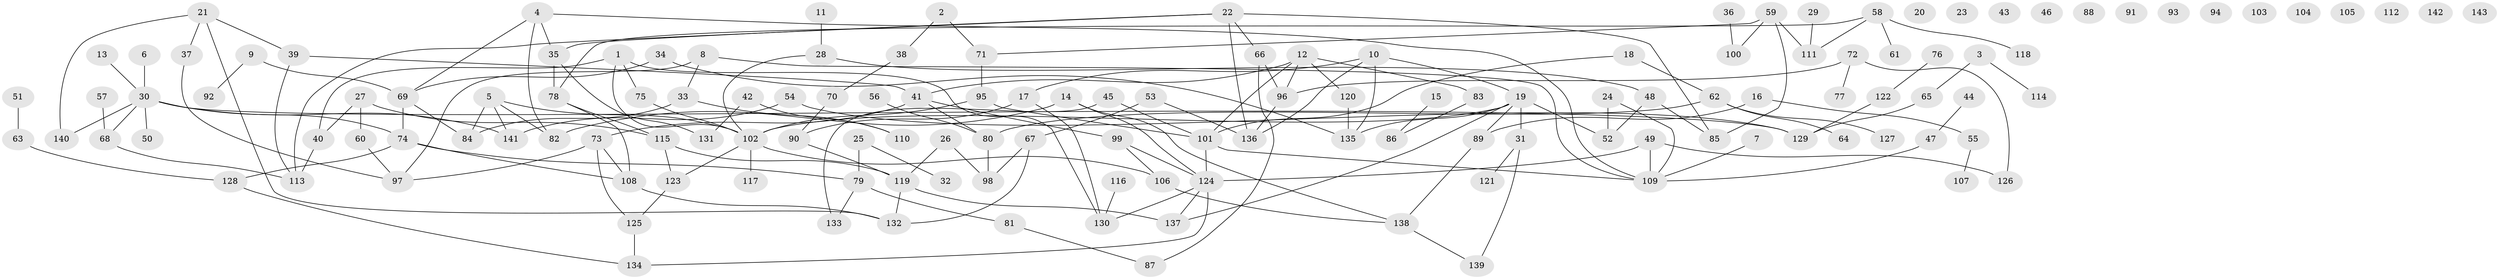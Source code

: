 // Generated by graph-tools (version 1.1) at 2025/49/03/09/25 03:49:06]
// undirected, 143 vertices, 182 edges
graph export_dot {
graph [start="1"]
  node [color=gray90,style=filled];
  1;
  2;
  3;
  4;
  5;
  6;
  7;
  8;
  9;
  10;
  11;
  12;
  13;
  14;
  15;
  16;
  17;
  18;
  19;
  20;
  21;
  22;
  23;
  24;
  25;
  26;
  27;
  28;
  29;
  30;
  31;
  32;
  33;
  34;
  35;
  36;
  37;
  38;
  39;
  40;
  41;
  42;
  43;
  44;
  45;
  46;
  47;
  48;
  49;
  50;
  51;
  52;
  53;
  54;
  55;
  56;
  57;
  58;
  59;
  60;
  61;
  62;
  63;
  64;
  65;
  66;
  67;
  68;
  69;
  70;
  71;
  72;
  73;
  74;
  75;
  76;
  77;
  78;
  79;
  80;
  81;
  82;
  83;
  84;
  85;
  86;
  87;
  88;
  89;
  90;
  91;
  92;
  93;
  94;
  95;
  96;
  97;
  98;
  99;
  100;
  101;
  102;
  103;
  104;
  105;
  106;
  107;
  108;
  109;
  110;
  111;
  112;
  113;
  114;
  115;
  116;
  117;
  118;
  119;
  120;
  121;
  122;
  123;
  124;
  125;
  126;
  127;
  128;
  129;
  130;
  131;
  132;
  133;
  134;
  135;
  136;
  137;
  138;
  139;
  140;
  141;
  142;
  143;
  1 -- 40;
  1 -- 75;
  1 -- 102;
  1 -- 130;
  2 -- 38;
  2 -- 71;
  3 -- 65;
  3 -- 114;
  4 -- 35;
  4 -- 69;
  4 -- 82;
  4 -- 109;
  5 -- 82;
  5 -- 84;
  5 -- 102;
  5 -- 141;
  6 -- 30;
  7 -- 109;
  8 -- 33;
  8 -- 97;
  8 -- 109;
  9 -- 69;
  9 -- 92;
  10 -- 17;
  10 -- 19;
  10 -- 135;
  10 -- 136;
  11 -- 28;
  12 -- 41;
  12 -- 83;
  12 -- 96;
  12 -- 101;
  12 -- 120;
  13 -- 30;
  14 -- 82;
  14 -- 124;
  14 -- 138;
  15 -- 86;
  16 -- 55;
  16 -- 89;
  17 -- 90;
  17 -- 130;
  18 -- 62;
  18 -- 101;
  19 -- 31;
  19 -- 52;
  19 -- 89;
  19 -- 102;
  19 -- 135;
  19 -- 137;
  21 -- 37;
  21 -- 39;
  21 -- 132;
  21 -- 140;
  22 -- 35;
  22 -- 66;
  22 -- 85;
  22 -- 113;
  22 -- 136;
  24 -- 52;
  24 -- 109;
  25 -- 32;
  25 -- 79;
  26 -- 98;
  26 -- 119;
  27 -- 40;
  27 -- 60;
  27 -- 115;
  28 -- 48;
  28 -- 102;
  29 -- 111;
  30 -- 50;
  30 -- 68;
  30 -- 74;
  30 -- 129;
  30 -- 140;
  30 -- 141;
  31 -- 121;
  31 -- 139;
  33 -- 84;
  33 -- 110;
  34 -- 69;
  34 -- 135;
  35 -- 78;
  35 -- 131;
  36 -- 100;
  37 -- 97;
  38 -- 70;
  39 -- 41;
  39 -- 113;
  40 -- 113;
  41 -- 73;
  41 -- 80;
  41 -- 99;
  42 -- 110;
  42 -- 131;
  44 -- 47;
  45 -- 101;
  45 -- 133;
  47 -- 109;
  48 -- 52;
  48 -- 85;
  49 -- 109;
  49 -- 124;
  49 -- 126;
  51 -- 63;
  53 -- 67;
  53 -- 136;
  54 -- 129;
  54 -- 141;
  55 -- 107;
  56 -- 80;
  57 -- 68;
  58 -- 61;
  58 -- 78;
  58 -- 111;
  58 -- 118;
  59 -- 71;
  59 -- 85;
  59 -- 100;
  59 -- 111;
  60 -- 97;
  62 -- 64;
  62 -- 80;
  62 -- 127;
  63 -- 128;
  65 -- 129;
  66 -- 87;
  66 -- 96;
  67 -- 98;
  67 -- 132;
  68 -- 113;
  69 -- 74;
  69 -- 84;
  70 -- 90;
  71 -- 95;
  72 -- 77;
  72 -- 96;
  72 -- 126;
  73 -- 97;
  73 -- 108;
  73 -- 125;
  74 -- 79;
  74 -- 108;
  74 -- 128;
  75 -- 102;
  76 -- 122;
  78 -- 108;
  78 -- 115;
  79 -- 81;
  79 -- 133;
  80 -- 98;
  81 -- 87;
  83 -- 86;
  89 -- 138;
  90 -- 119;
  95 -- 101;
  95 -- 102;
  96 -- 136;
  99 -- 106;
  99 -- 124;
  101 -- 109;
  101 -- 124;
  102 -- 106;
  102 -- 117;
  102 -- 123;
  106 -- 138;
  108 -- 132;
  115 -- 119;
  115 -- 123;
  116 -- 130;
  119 -- 132;
  119 -- 137;
  120 -- 135;
  122 -- 129;
  123 -- 125;
  124 -- 130;
  124 -- 134;
  124 -- 137;
  125 -- 134;
  128 -- 134;
  138 -- 139;
}
